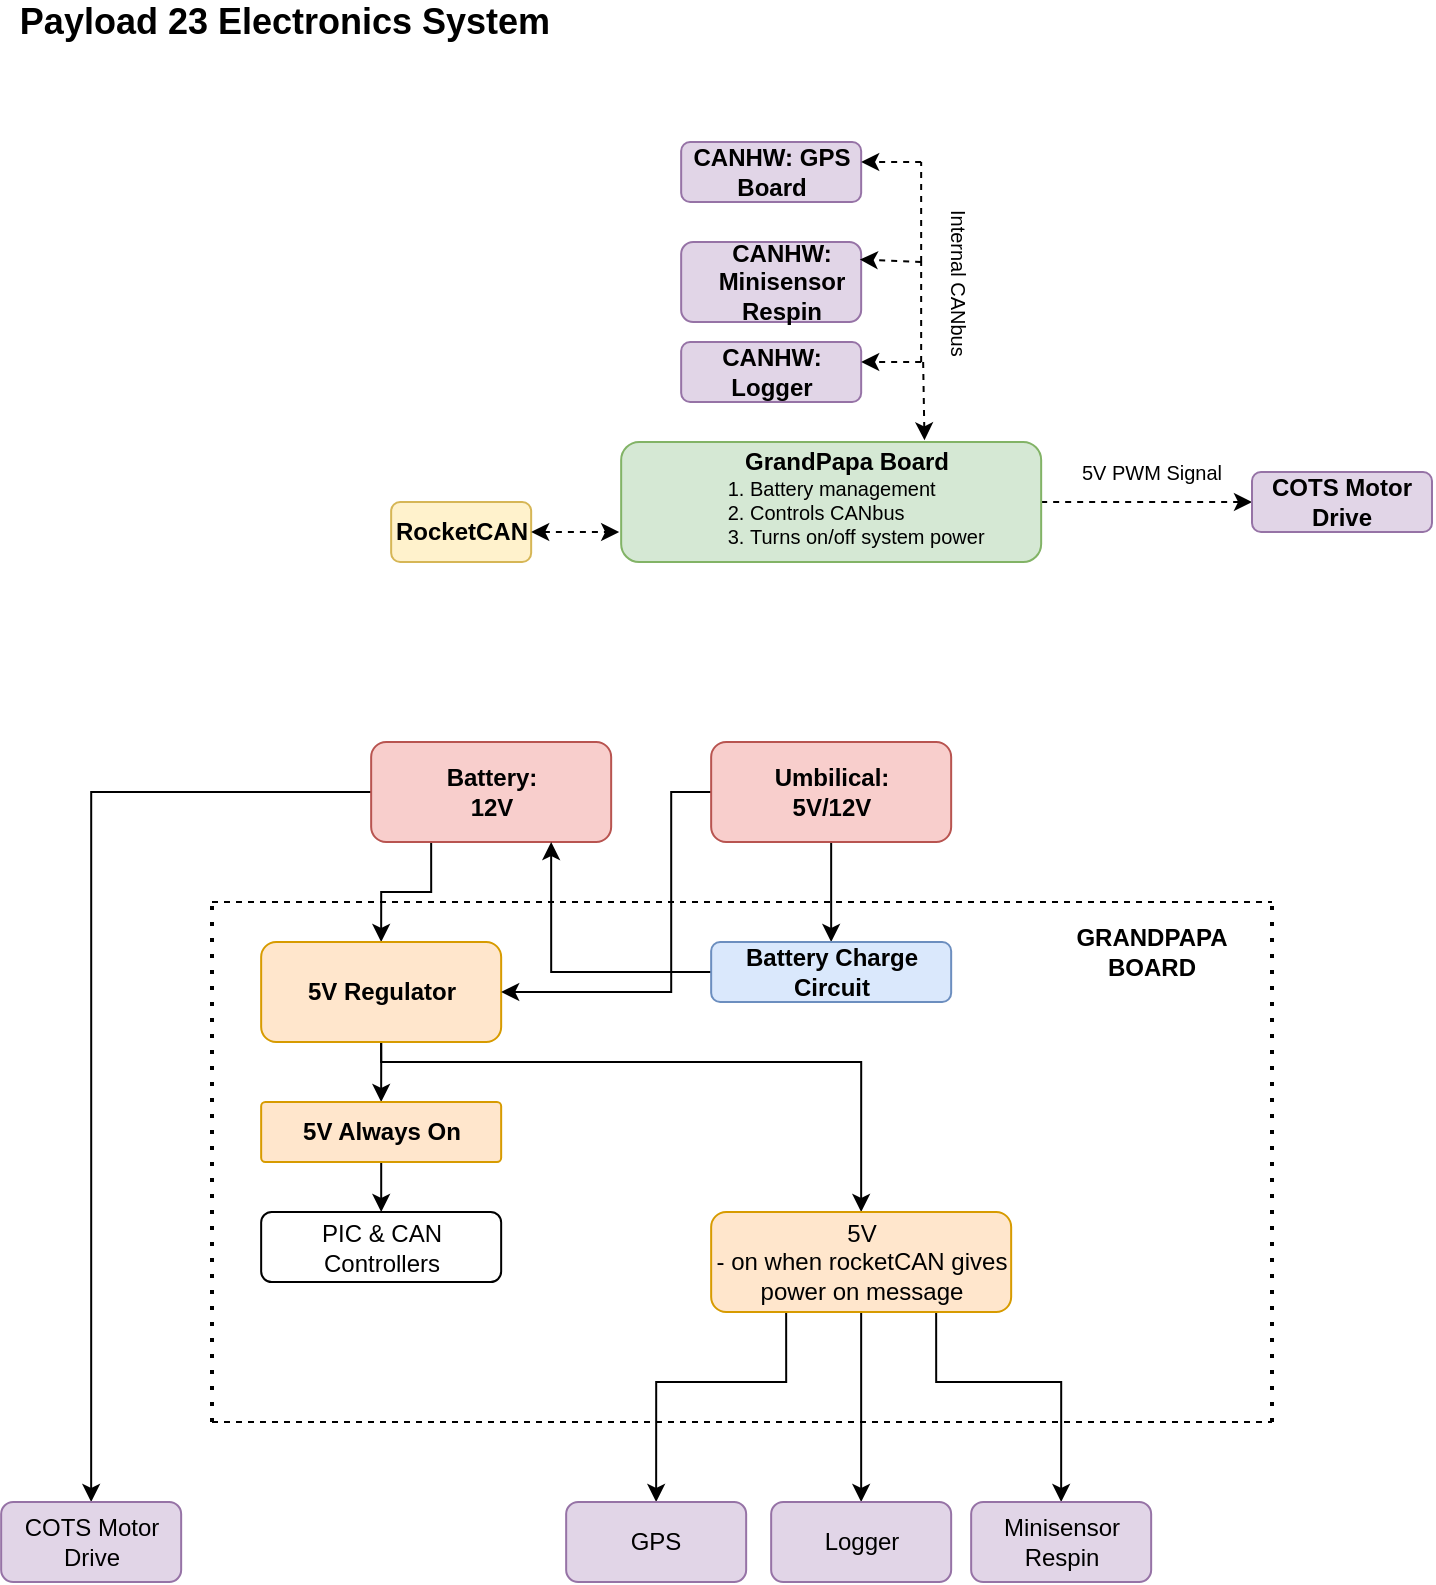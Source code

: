 <mxfile version="20.3.0" type="device"><diagram id="Opwh5GYKjnsF_A2R5oXe" name="Boards Layout"><mxGraphModel dx="1221" dy="754" grid="1" gridSize="10" guides="1" tooltips="1" connect="1" arrows="1" fold="1" page="1" pageScale="1" pageWidth="850" pageHeight="1100" background="#ffffff" math="0" shadow="0"><root><mxCell id="0"/><mxCell id="1" parent="0"/><mxCell id="v7dLZb1rtTG4NRD6Wn4E-9" style="edgeStyle=orthogonalEdgeStyle;rounded=0;orthogonalLoop=1;jettySize=auto;html=1;exitX=1;exitY=0.5;exitDx=0;exitDy=0;entryX=0;entryY=0.5;entryDx=0;entryDy=0;dashed=1;" edge="1" parent="1" source="gV5VkrHeoTFc6tMUTauO-68" target="v7dLZb1rtTG4NRD6Wn4E-8"><mxGeometry relative="1" as="geometry"/></mxCell><mxCell id="gV5VkrHeoTFc6tMUTauO-68" value="" style="rounded=1;whiteSpace=wrap;html=1;fillColor=#d5e8d4;strokeColor=#82b366;" parent="1" vertex="1"><mxGeometry x="324.58" y="240" width="210" height="60" as="geometry"/></mxCell><mxCell id="gV5VkrHeoTFc6tMUTauO-69" value="&lt;b&gt;GrandPapa Board&lt;/b&gt;" style="text;html=1;strokeColor=none;fillColor=none;align=center;verticalAlign=middle;whiteSpace=wrap;rounded=0;" parent="1" vertex="1"><mxGeometry x="384.58" y="240" width="105" height="20" as="geometry"/></mxCell><mxCell id="gV5VkrHeoTFc6tMUTauO-70" value="&lt;ol style=&quot;font-size: 10px&quot;&gt;&lt;li&gt;Battery management&lt;/li&gt;&lt;li&gt;Controls CANbus&lt;/li&gt;&lt;li&gt;Turns on/off system power&lt;/li&gt;&lt;/ol&gt;" style="text;html=1;strokeColor=none;fillColor=none;align=left;verticalAlign=middle;whiteSpace=wrap;rounded=1;" parent="1" vertex="1"><mxGeometry x="347.08" y="265" width="165" height="20" as="geometry"/></mxCell><mxCell id="gV5VkrHeoTFc6tMUTauO-74" value="" style="rounded=1;whiteSpace=wrap;html=1;fillColor=#e1d5e7;strokeColor=#9673a6;" parent="1" vertex="1"><mxGeometry x="354.58" y="190" width="90" height="30" as="geometry"/></mxCell><mxCell id="gV5VkrHeoTFc6tMUTauO-75" value="" style="rounded=1;whiteSpace=wrap;html=1;fillColor=#e1d5e7;strokeColor=#9673a6;" parent="1" vertex="1"><mxGeometry x="354.58" y="140" width="90" height="40" as="geometry"/></mxCell><mxCell id="gV5VkrHeoTFc6tMUTauO-76" value="" style="rounded=1;whiteSpace=wrap;html=1;fillColor=#e1d5e7;strokeColor=#9673a6;" parent="1" vertex="1"><mxGeometry x="354.58" y="90" width="90" height="30" as="geometry"/></mxCell><mxCell id="gV5VkrHeoTFc6tMUTauO-77" value="&lt;b&gt;CANHW: GPS Board&lt;br&gt;&lt;/b&gt;" style="text;html=1;strokeColor=none;fillColor=none;align=center;verticalAlign=middle;whiteSpace=wrap;rounded=0;" parent="1" vertex="1"><mxGeometry x="354.58" y="95" width="90" height="20" as="geometry"/></mxCell><mxCell id="gV5VkrHeoTFc6tMUTauO-78" value="&lt;b&gt;CANHW: Minisensor Respin&lt;/b&gt;" style="text;html=1;strokeColor=none;fillColor=none;align=center;verticalAlign=middle;whiteSpace=wrap;rounded=1;" parent="1" vertex="1"><mxGeometry x="359.58" y="150" width="90" height="20" as="geometry"/></mxCell><mxCell id="gV5VkrHeoTFc6tMUTauO-79" value="&lt;b&gt;CANHW: Logger&lt;/b&gt;" style="text;html=1;align=center;verticalAlign=middle;whiteSpace=wrap;rounded=1;" parent="1" vertex="1"><mxGeometry x="354.58" y="195" width="90" height="20" as="geometry"/></mxCell><mxCell id="gV5VkrHeoTFc6tMUTauO-80" value="" style="endArrow=classic;html=1;exitX=0.873;exitY=-0.042;exitDx=0;exitDy=0;exitPerimeter=0;dashed=1;entryX=0.873;entryY=-0.042;entryDx=0;entryDy=0;entryPerimeter=0;" parent="1" target="gV5VkrHeoTFc6tMUTauO-69" edge="1"><mxGeometry width="50" height="50" relative="1" as="geometry"><mxPoint x="475.58" y="200" as="sourcePoint"/><mxPoint x="334.58" y="230" as="targetPoint"/></mxGeometry></mxCell><mxCell id="gV5VkrHeoTFc6tMUTauO-81" value="" style="endArrow=classic;html=1;entryX=1;entryY=0.25;entryDx=0;entryDy=0;dashed=1;" parent="1" target="gV5VkrHeoTFc6tMUTauO-79" edge="1"><mxGeometry width="50" height="50" relative="1" as="geometry"><mxPoint x="474.58" y="200" as="sourcePoint"/><mxPoint x="414.58" y="180" as="targetPoint"/></mxGeometry></mxCell><mxCell id="gV5VkrHeoTFc6tMUTauO-82" value="" style="endArrow=none;html=1;dashed=1;endFill=0;" parent="1" edge="1"><mxGeometry width="50" height="50" relative="1" as="geometry"><mxPoint x="474.58" y="200" as="sourcePoint"/><mxPoint x="474.58" y="150" as="targetPoint"/></mxGeometry></mxCell><mxCell id="gV5VkrHeoTFc6tMUTauO-83" value="" style="endArrow=classic;html=1;entryX=0.937;entryY=-0.06;entryDx=0;entryDy=0;entryPerimeter=0;dashed=1;" parent="1" target="gV5VkrHeoTFc6tMUTauO-78" edge="1"><mxGeometry width="50" height="50" relative="1" as="geometry"><mxPoint x="474.58" y="150" as="sourcePoint"/><mxPoint x="414.58" y="180" as="targetPoint"/></mxGeometry></mxCell><mxCell id="gV5VkrHeoTFc6tMUTauO-84" value="" style="endArrow=none;html=1;dashed=1;endFill=0;" parent="1" edge="1"><mxGeometry width="50" height="50" relative="1" as="geometry"><mxPoint x="474.58" y="150" as="sourcePoint"/><mxPoint x="474.58" y="100" as="targetPoint"/></mxGeometry></mxCell><mxCell id="gV5VkrHeoTFc6tMUTauO-85" value="" style="endArrow=classic;html=1;entryX=1;entryY=0.25;entryDx=0;entryDy=0;dashed=1;" parent="1" target="gV5VkrHeoTFc6tMUTauO-77" edge="1"><mxGeometry width="50" height="50" relative="1" as="geometry"><mxPoint x="474.58" y="100" as="sourcePoint"/><mxPoint x="414.58" y="180" as="targetPoint"/></mxGeometry></mxCell><mxCell id="gV5VkrHeoTFc6tMUTauO-86" value="&lt;font style=&quot;font-size: 10px&quot;&gt;Internal&amp;nbsp;CANbus&lt;/font&gt;" style="text;html=1;strokeColor=none;fillColor=none;align=center;verticalAlign=middle;whiteSpace=wrap;rounded=0;rotation=90;" parent="1" vertex="1"><mxGeometry x="409.58" y="150" width="167.5" height="20" as="geometry"/></mxCell><mxCell id="gV5VkrHeoTFc6tMUTauO-87" value="" style="rounded=1;whiteSpace=wrap;html=1;fillColor=#fff2cc;strokeColor=#d6b656;" parent="1" vertex="1"><mxGeometry x="209.58" y="270" width="70" height="30" as="geometry"/></mxCell><mxCell id="gV5VkrHeoTFc6tMUTauO-88" value="&lt;b&gt;RocketCAN&lt;/b&gt;" style="text;html=1;strokeColor=none;fillColor=none;align=center;verticalAlign=middle;whiteSpace=wrap;rounded=0;" parent="1" vertex="1"><mxGeometry x="224.58" y="275" width="40" height="20" as="geometry"/></mxCell><mxCell id="gV5VkrHeoTFc6tMUTauO-89" value="" style="endArrow=classic;html=1;dashed=1;startArrow=classic;startFill=1;" parent="1" edge="1"><mxGeometry width="50" height="50" relative="1" as="geometry"><mxPoint x="279.58" y="285" as="sourcePoint"/><mxPoint x="323.58" y="285" as="targetPoint"/></mxGeometry></mxCell><mxCell id="gV5VkrHeoTFc6tMUTauO-116" value="&lt;b&gt;&lt;font style=&quot;font-size: 18px&quot;&gt;Payload 23 Electronics System&lt;/font&gt;&lt;/b&gt;" style="text;html=1;strokeColor=none;fillColor=none;align=center;verticalAlign=middle;whiteSpace=wrap;rounded=0;" parent="1" vertex="1"><mxGeometry x="14.58" y="20" width="282.5" height="20" as="geometry"/></mxCell><mxCell id="FkA0JRXZTcN10RBnBfSc-7" style="edgeStyle=orthogonalEdgeStyle;rounded=0;orthogonalLoop=1;jettySize=auto;html=1;exitX=0.25;exitY=1;exitDx=0;exitDy=0;entryX=0.5;entryY=0;entryDx=0;entryDy=0;" parent="1" source="dNhaU_Bku__B4KWf_yya-1" target="dNhaU_Bku__B4KWf_yya-2" edge="1"><mxGeometry relative="1" as="geometry"/></mxCell><mxCell id="v7dLZb1rtTG4NRD6Wn4E-2" style="edgeStyle=orthogonalEdgeStyle;rounded=0;orthogonalLoop=1;jettySize=auto;html=1;exitX=0;exitY=0.5;exitDx=0;exitDy=0;entryX=0.5;entryY=0;entryDx=0;entryDy=0;" edge="1" parent="1" source="dNhaU_Bku__B4KWf_yya-1" target="v7dLZb1rtTG4NRD6Wn4E-1"><mxGeometry relative="1" as="geometry"/></mxCell><mxCell id="dNhaU_Bku__B4KWf_yya-1" value="&lt;b&gt;Battery:&lt;br&gt;12V&lt;/b&gt;" style="rounded=1;whiteSpace=wrap;html=1;fillColor=#f8cecc;strokeColor=#b85450;" parent="1" vertex="1"><mxGeometry x="199.58" y="390" width="120" height="50" as="geometry"/></mxCell><mxCell id="U_Bco8xagJm4rMA6SfWQ-5" style="edgeStyle=orthogonalEdgeStyle;rounded=0;orthogonalLoop=1;jettySize=auto;html=1;exitX=0.5;exitY=1;exitDx=0;exitDy=0;entryX=0.5;entryY=0;entryDx=0;entryDy=0;" parent="1" source="dNhaU_Bku__B4KWf_yya-2" target="U_Bco8xagJm4rMA6SfWQ-4" edge="1"><mxGeometry relative="1" as="geometry"><Array as="points"><mxPoint x="204.58" y="550"/><mxPoint x="204.58" y="550"/></Array></mxGeometry></mxCell><mxCell id="U_Bco8xagJm4rMA6SfWQ-9" style="edgeStyle=orthogonalEdgeStyle;rounded=0;orthogonalLoop=1;jettySize=auto;html=1;exitX=0.5;exitY=1;exitDx=0;exitDy=0;entryX=0.5;entryY=0;entryDx=0;entryDy=0;" parent="1" source="dNhaU_Bku__B4KWf_yya-2" target="U_Bco8xagJm4rMA6SfWQ-3" edge="1"><mxGeometry relative="1" as="geometry"><Array as="points"><mxPoint x="204.58" y="550"/><mxPoint x="444.58" y="550"/></Array><mxPoint x="369.58" y="550" as="targetPoint"/></mxGeometry></mxCell><mxCell id="dNhaU_Bku__B4KWf_yya-2" value="" style="rounded=1;whiteSpace=wrap;html=1;fillColor=#ffe6cc;strokeColor=#d79b00;" parent="1" vertex="1"><mxGeometry x="144.58" y="490" width="120" height="50" as="geometry"/></mxCell><mxCell id="dNhaU_Bku__B4KWf_yya-3" value="&lt;b&gt;5V Regulator&lt;/b&gt;" style="text;html=1;strokeColor=none;fillColor=none;align=center;verticalAlign=middle;whiteSpace=wrap;rounded=0;" parent="1" vertex="1"><mxGeometry x="144.58" y="500" width="120" height="30" as="geometry"/></mxCell><mxCell id="K0ZNFbAqT4Md07cK-q4z-10" style="edgeStyle=orthogonalEdgeStyle;rounded=0;orthogonalLoop=1;jettySize=auto;html=1;exitX=0.25;exitY=1;exitDx=0;exitDy=0;entryX=0.5;entryY=0;entryDx=0;entryDy=0;" parent="1" source="U_Bco8xagJm4rMA6SfWQ-3" target="K0ZNFbAqT4Md07cK-q4z-7" edge="1"><mxGeometry relative="1" as="geometry"><Array as="points"><mxPoint x="407.58" y="710"/><mxPoint x="341.58" y="710"/></Array></mxGeometry></mxCell><mxCell id="K0ZNFbAqT4Md07cK-q4z-11" style="edgeStyle=orthogonalEdgeStyle;rounded=0;orthogonalLoop=1;jettySize=auto;html=1;exitX=0.5;exitY=1;exitDx=0;exitDy=0;entryX=0.5;entryY=0;entryDx=0;entryDy=0;" parent="1" source="U_Bco8xagJm4rMA6SfWQ-3" target="K0ZNFbAqT4Md07cK-q4z-8" edge="1"><mxGeometry relative="1" as="geometry"/></mxCell><mxCell id="K0ZNFbAqT4Md07cK-q4z-12" style="edgeStyle=orthogonalEdgeStyle;rounded=0;orthogonalLoop=1;jettySize=auto;html=1;exitX=0.75;exitY=1;exitDx=0;exitDy=0;entryX=0.5;entryY=0;entryDx=0;entryDy=0;" parent="1" source="U_Bco8xagJm4rMA6SfWQ-3" target="K0ZNFbAqT4Md07cK-q4z-9" edge="1"><mxGeometry relative="1" as="geometry"><Array as="points"><mxPoint x="481.58" y="710"/><mxPoint x="544.58" y="710"/></Array></mxGeometry></mxCell><mxCell id="U_Bco8xagJm4rMA6SfWQ-3" value="&lt;div&gt;5V &lt;br&gt;&lt;/div&gt;&lt;div&gt;- on when rocketCAN gives power on message&lt;br&gt;&lt;/div&gt;" style="rounded=1;whiteSpace=wrap;html=1;fillColor=#ffe6cc;strokeColor=#d79b00;" parent="1" vertex="1"><mxGeometry x="369.58" y="625" width="150" height="50" as="geometry"/></mxCell><mxCell id="U_Bco8xagJm4rMA6SfWQ-7" value="" style="edgeStyle=orthogonalEdgeStyle;rounded=0;orthogonalLoop=1;jettySize=auto;html=1;" parent="1" source="U_Bco8xagJm4rMA6SfWQ-4" target="U_Bco8xagJm4rMA6SfWQ-6" edge="1"><mxGeometry relative="1" as="geometry"/></mxCell><mxCell id="U_Bco8xagJm4rMA6SfWQ-4" value="&lt;b&gt;5V Always On&lt;br&gt;&lt;/b&gt;" style="text;html=1;strokeColor=#d79b00;fillColor=#ffe6cc;align=center;verticalAlign=middle;whiteSpace=wrap;rounded=1;arcSize=7;" parent="1" vertex="1"><mxGeometry x="144.58" y="570" width="120" height="30" as="geometry"/></mxCell><mxCell id="U_Bco8xagJm4rMA6SfWQ-6" value="PIC &amp;amp; CAN Controllers" style="whiteSpace=wrap;html=1;rounded=1;" parent="1" vertex="1"><mxGeometry x="144.58" y="625" width="120" height="35" as="geometry"/></mxCell><mxCell id="8Qoca92Wj_mAgTNMkAh7-1" value="" style="endArrow=none;dashed=1;html=1;dashPattern=1 3;strokeWidth=2;rounded=0;" parent="1" edge="1"><mxGeometry width="50" height="50" relative="1" as="geometry"><mxPoint x="650.0" y="730" as="sourcePoint"/><mxPoint x="650.0" y="470" as="targetPoint"/></mxGeometry></mxCell><mxCell id="8Qoca92Wj_mAgTNMkAh7-2" value="" style="endArrow=none;dashed=1;html=1;dashPattern=1 3;strokeWidth=2;rounded=0;" parent="1" edge="1"><mxGeometry width="50" height="50" relative="1" as="geometry"><mxPoint x="120" y="730" as="sourcePoint"/><mxPoint x="120" y="470" as="targetPoint"/></mxGeometry></mxCell><mxCell id="8Qoca92Wj_mAgTNMkAh7-5" value="" style="endArrow=none;dashed=1;html=1;rounded=0;" parent="1" edge="1"><mxGeometry width="50" height="50" relative="1" as="geometry"><mxPoint x="120" y="470" as="sourcePoint"/><mxPoint x="650.0" y="470" as="targetPoint"/></mxGeometry></mxCell><mxCell id="8Qoca92Wj_mAgTNMkAh7-9" value="&lt;b&gt;GRANDPAPA BOARD&lt;/b&gt;" style="text;html=1;strokeColor=none;fillColor=none;align=center;verticalAlign=middle;whiteSpace=wrap;rounded=0;" parent="1" vertex="1"><mxGeometry x="540.0" y="470" width="100" height="50" as="geometry"/></mxCell><mxCell id="FkA0JRXZTcN10RBnBfSc-1" value="" style="endArrow=none;dashed=1;html=1;rounded=0;" parent="1" edge="1"><mxGeometry width="50" height="50" relative="1" as="geometry"><mxPoint x="120" y="730" as="sourcePoint"/><mxPoint x="650.0" y="730" as="targetPoint"/></mxGeometry></mxCell><mxCell id="FkA0JRXZTcN10RBnBfSc-10" style="edgeStyle=orthogonalEdgeStyle;rounded=0;orthogonalLoop=1;jettySize=auto;html=1;exitX=0.75;exitY=1;exitDx=0;exitDy=0;entryX=0.5;entryY=0;entryDx=0;entryDy=0;" parent="1" edge="1"><mxGeometry relative="1" as="geometry"><mxPoint x="1035" y="570.0" as="targetPoint"/></mxGeometry></mxCell><mxCell id="K0ZNFbAqT4Md07cK-q4z-3" style="edgeStyle=orthogonalEdgeStyle;rounded=0;orthogonalLoop=1;jettySize=auto;html=1;exitX=0.5;exitY=1;exitDx=0;exitDy=0;entryX=0.5;entryY=0;entryDx=0;entryDy=0;" parent="1" source="K0ZNFbAqT4Md07cK-q4z-1" target="K0ZNFbAqT4Md07cK-q4z-2" edge="1"><mxGeometry relative="1" as="geometry"/></mxCell><mxCell id="K0ZNFbAqT4Md07cK-q4z-6" style="edgeStyle=orthogonalEdgeStyle;rounded=0;orthogonalLoop=1;jettySize=auto;html=1;exitX=0;exitY=0.5;exitDx=0;exitDy=0;entryX=1;entryY=0.5;entryDx=0;entryDy=0;" parent="1" source="K0ZNFbAqT4Md07cK-q4z-1" target="dNhaU_Bku__B4KWf_yya-3" edge="1"><mxGeometry relative="1" as="geometry"><Array as="points"><mxPoint x="349.58" y="415"/><mxPoint x="349.58" y="515"/></Array></mxGeometry></mxCell><mxCell id="K0ZNFbAqT4Md07cK-q4z-1" value="&lt;b&gt;Umbilical:&lt;br&gt;5V/12V&lt;/b&gt;" style="rounded=1;whiteSpace=wrap;html=1;fillColor=#f8cecc;strokeColor=#b85450;" parent="1" vertex="1"><mxGeometry x="369.58" y="390" width="120" height="50" as="geometry"/></mxCell><mxCell id="K0ZNFbAqT4Md07cK-q4z-4" style="edgeStyle=orthogonalEdgeStyle;rounded=0;orthogonalLoop=1;jettySize=auto;html=1;exitX=0;exitY=0.5;exitDx=0;exitDy=0;entryX=0.75;entryY=1;entryDx=0;entryDy=0;" parent="1" source="K0ZNFbAqT4Md07cK-q4z-2" target="dNhaU_Bku__B4KWf_yya-1" edge="1"><mxGeometry relative="1" as="geometry"><mxPoint x="289.58" y="520" as="targetPoint"/></mxGeometry></mxCell><mxCell id="K0ZNFbAqT4Md07cK-q4z-2" value="&lt;b&gt;Battery Charge Circuit&lt;/b&gt;" style="rounded=1;whiteSpace=wrap;html=1;fillColor=#dae8fc;strokeColor=#6c8ebf;" parent="1" vertex="1"><mxGeometry x="369.58" y="490" width="120" height="30" as="geometry"/></mxCell><mxCell id="K0ZNFbAqT4Md07cK-q4z-7" value="GPS" style="rounded=1;whiteSpace=wrap;html=1;fillColor=#e1d5e7;strokeColor=#9673a6;" parent="1" vertex="1"><mxGeometry x="297.08" y="770" width="90" height="40" as="geometry"/></mxCell><mxCell id="K0ZNFbAqT4Md07cK-q4z-8" value="Logger" style="rounded=1;whiteSpace=wrap;html=1;fillColor=#e1d5e7;strokeColor=#9673a6;" parent="1" vertex="1"><mxGeometry x="399.58" y="770" width="90" height="40" as="geometry"/></mxCell><mxCell id="K0ZNFbAqT4Md07cK-q4z-9" value="Minisensor Respin" style="rounded=1;whiteSpace=wrap;html=1;fillColor=#e1d5e7;strokeColor=#9673a6;" parent="1" vertex="1"><mxGeometry x="499.58" y="770" width="90" height="40" as="geometry"/></mxCell><mxCell id="v7dLZb1rtTG4NRD6Wn4E-1" value="COTS Motor Drive" style="rounded=1;whiteSpace=wrap;html=1;fillColor=#e1d5e7;strokeColor=#9673a6;" vertex="1" parent="1"><mxGeometry x="14.58" y="770" width="90" height="40" as="geometry"/></mxCell><mxCell id="v7dLZb1rtTG4NRD6Wn4E-7" value="" style="rounded=1;whiteSpace=wrap;html=1;fillColor=#e1d5e7;strokeColor=#9673a6;" vertex="1" parent="1"><mxGeometry x="640" y="255" width="90" height="30" as="geometry"/></mxCell><mxCell id="v7dLZb1rtTG4NRD6Wn4E-8" value="&lt;b&gt;COTS Motor Drive&lt;/b&gt;" style="text;html=1;align=center;verticalAlign=middle;whiteSpace=wrap;rounded=1;" vertex="1" parent="1"><mxGeometry x="640" y="260" width="90" height="20" as="geometry"/></mxCell><mxCell id="v7dLZb1rtTG4NRD6Wn4E-10" value="&lt;span style=&quot;font-size: 10px;&quot;&gt;5V PWM Signal&lt;/span&gt;" style="text;html=1;strokeColor=none;fillColor=none;align=center;verticalAlign=middle;whiteSpace=wrap;rounded=0;rotation=0;" vertex="1" parent="1"><mxGeometry x="550" y="245" width="80" height="20" as="geometry"/></mxCell></root></mxGraphModel></diagram></mxfile>